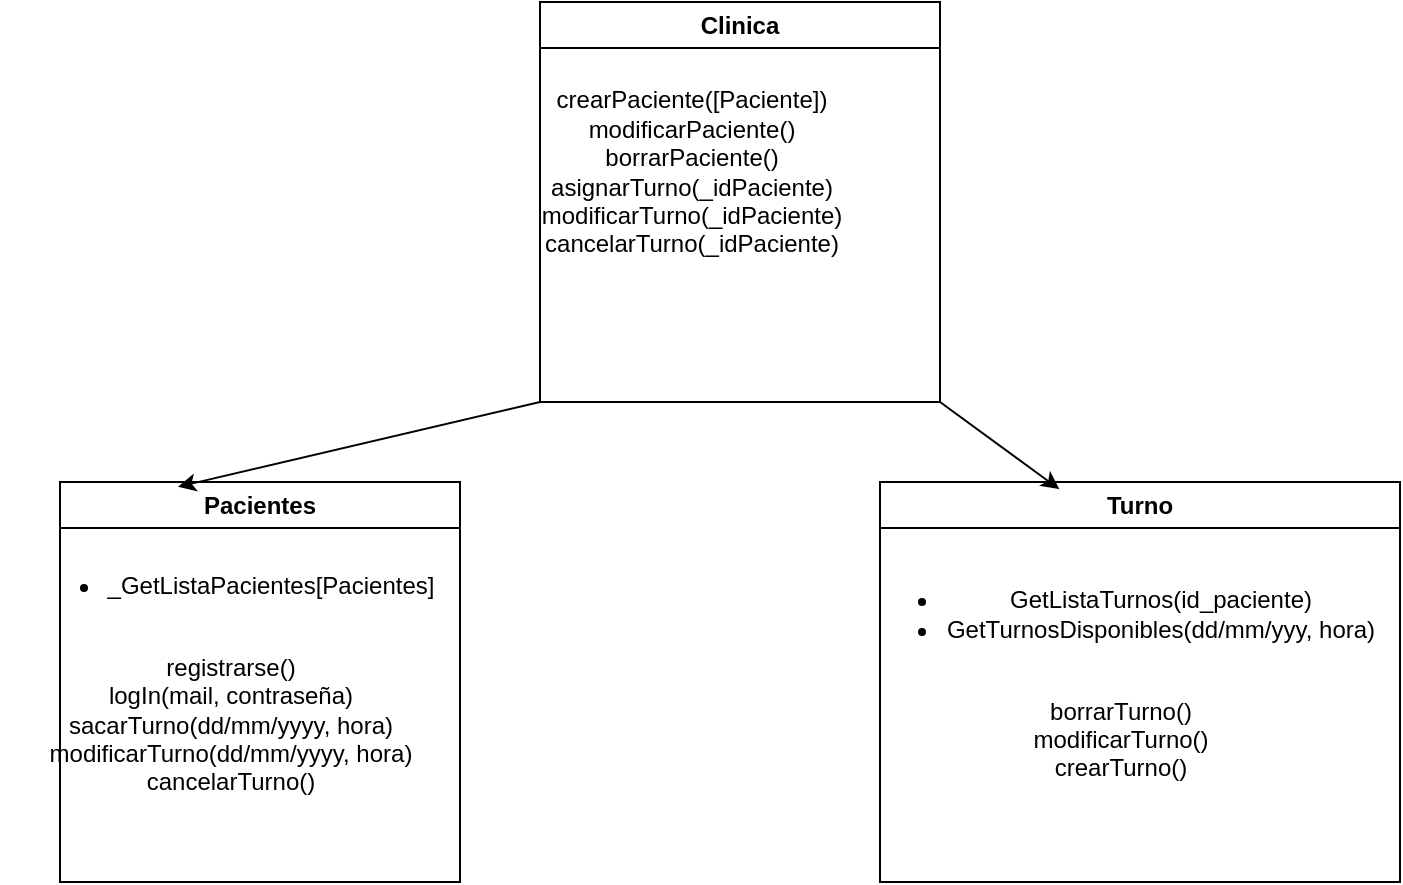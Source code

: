 <mxfile version="27.0.6">
  <diagram name="Página-1" id="QtWDjPK8auF5hqekAZkT">
    <mxGraphModel grid="1" page="1" gridSize="10" guides="1" tooltips="1" connect="1" arrows="1" fold="1" pageScale="1" pageWidth="827" pageHeight="1169" math="0" shadow="0">
      <root>
        <mxCell id="0" />
        <mxCell id="1" parent="0" />
        <mxCell id="8QNQstnkroPt18YjfIPx-2" value="Turno" style="swimlane;whiteSpace=wrap;html=1;" vertex="1" parent="1">
          <mxGeometry x="540" y="400" width="260" height="200" as="geometry" />
        </mxCell>
        <mxCell id="8QNQstnkroPt18YjfIPx-5" value="&lt;ul&gt;&lt;li&gt;GetListaTurnos(id_paciente)&lt;/li&gt;&lt;li&gt;GetTurnosDisponibles(dd/mm/yyy, hora)&lt;/li&gt;&lt;/ul&gt;&lt;div&gt;&lt;br&gt;&lt;/div&gt;&lt;div&gt;borrarTurno()&lt;/div&gt;&lt;div&gt;modificarTurno()&lt;/div&gt;&lt;div&gt;crearTurno()&lt;/div&gt;" style="text;html=1;align=center;verticalAlign=middle;resizable=0;points=[];autosize=1;strokeColor=none;fillColor=none;" vertex="1" parent="8QNQstnkroPt18YjfIPx-2">
          <mxGeometry x="-20" y="35" width="280" height="120" as="geometry" />
        </mxCell>
        <mxCell id="8QNQstnkroPt18YjfIPx-3" value="Clinica" style="swimlane;whiteSpace=wrap;html=1;" vertex="1" parent="1">
          <mxGeometry x="370" y="160" width="200" height="200" as="geometry" />
        </mxCell>
        <mxCell id="UWpxYpiTAWlEex15t5Mm-3" value="crearPaciente([Paciente])&lt;div&gt;modificarPaciente()&lt;/div&gt;&lt;div&gt;borrarPaciente()&lt;/div&gt;&lt;div&gt;asignarTurno(_idPaciente)&lt;/div&gt;&lt;div&gt;modificarTurno(_idPaciente)&lt;/div&gt;&lt;div&gt;cancelarTurno(_idPaciente)&lt;/div&gt;" style="text;html=1;align=center;verticalAlign=middle;whiteSpace=wrap;rounded=0;" vertex="1" parent="8QNQstnkroPt18YjfIPx-3">
          <mxGeometry x="46" y="70" width="60" height="30" as="geometry" />
        </mxCell>
        <mxCell id="8QNQstnkroPt18YjfIPx-4" value="Pacientes" style="swimlane;whiteSpace=wrap;html=1;" vertex="1" parent="1">
          <mxGeometry x="130" y="400" width="200" height="200" as="geometry" />
        </mxCell>
        <mxCell id="8QNQstnkroPt18YjfIPx-7" value="&lt;ul&gt;&lt;li&gt;_GetListaPacientes[Pacientes]&lt;/li&gt;&lt;/ul&gt;&lt;div&gt;&lt;br&gt;&lt;/div&gt;&lt;div&gt;registrarse()&lt;/div&gt;&lt;div&gt;logIn(mail, contraseña)&lt;/div&gt;&lt;div&gt;sacarTurno(dd/mm/yyyy, hora)&lt;/div&gt;&lt;div&gt;modificarTurno(dd/mm/yyyy, hora&lt;span style=&quot;background-color: transparent; color: light-dark(rgb(0, 0, 0), rgb(255, 255, 255));&quot;&gt;)&lt;/span&gt;&lt;/div&gt;&lt;div&gt;&lt;span style=&quot;background-color: transparent; color: light-dark(rgb(0, 0, 0), rgb(255, 255, 255));&quot;&gt;cancelarTurno()&lt;/span&gt;&lt;/div&gt;" style="text;html=1;align=center;verticalAlign=middle;resizable=0;points=[];autosize=1;strokeColor=none;fillColor=none;" vertex="1" parent="8QNQstnkroPt18YjfIPx-4">
          <mxGeometry x="-30" y="25" width="230" height="140" as="geometry" />
        </mxCell>
        <mxCell id="UWpxYpiTAWlEex15t5Mm-1" value="" style="endArrow=classic;html=1;rounded=0;exitX=0;exitY=1;exitDx=0;exitDy=0;entryX=0.295;entryY=0.012;entryDx=0;entryDy=0;entryPerimeter=0;" edge="1" parent="1" source="8QNQstnkroPt18YjfIPx-3" target="8QNQstnkroPt18YjfIPx-4">
          <mxGeometry width="50" height="50" relative="1" as="geometry">
            <mxPoint x="440" y="350" as="sourcePoint" />
            <mxPoint x="490" y="300" as="targetPoint" />
          </mxGeometry>
        </mxCell>
        <mxCell id="UWpxYpiTAWlEex15t5Mm-2" value="" style="endArrow=classic;html=1;rounded=0;entryX=0.345;entryY=0.018;entryDx=0;entryDy=0;entryPerimeter=0;exitX=1;exitY=1;exitDx=0;exitDy=0;" edge="1" parent="1" target="8QNQstnkroPt18YjfIPx-2" source="8QNQstnkroPt18YjfIPx-3">
          <mxGeometry width="50" height="50" relative="1" as="geometry">
            <mxPoint x="520" y="260" as="sourcePoint" />
            <mxPoint x="490" y="300" as="targetPoint" />
          </mxGeometry>
        </mxCell>
      </root>
    </mxGraphModel>
  </diagram>
</mxfile>
